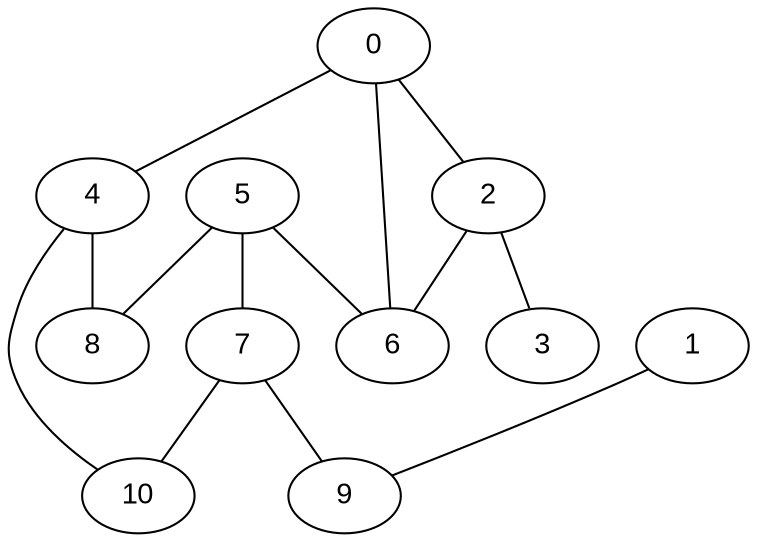 graph InitialGraph {
  node [style=filled, fillcolor=white, fontname="Arial"];
  0;
  1;
  2;
  3;
  4;
  5;
  6;
  7;
  8;
  9;
  10;
  0 -- 2;
  0 -- 4;
  0 -- 6;
  1 -- 9;
  2 -- 3;
  2 -- 6;
  4 -- 8;
  4 -- 10;
  5 -- 6;
  5 -- 7;
  5 -- 8;
  7 -- 9;
  7 -- 10;
}
